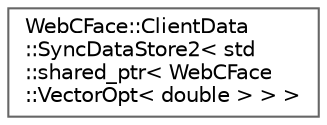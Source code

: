 digraph "Graphical Class Hierarchy"
{
 // LATEX_PDF_SIZE
  bgcolor="transparent";
  edge [fontname=Helvetica,fontsize=10,labelfontname=Helvetica,labelfontsize=10];
  node [fontname=Helvetica,fontsize=10,shape=box,height=0.2,width=0.4];
  rankdir="LR";
  Node0 [id="Node000000",label="WebCFace::ClientData\l::SyncDataStore2\< std\l::shared_ptr\< WebCFace\l::VectorOpt\< double \> \> \>",height=0.2,width=0.4,color="grey40", fillcolor="white", style="filled",URL="$classWebCFace_1_1ClientData_1_1SyncDataStore2.html",tooltip=" "];
}
